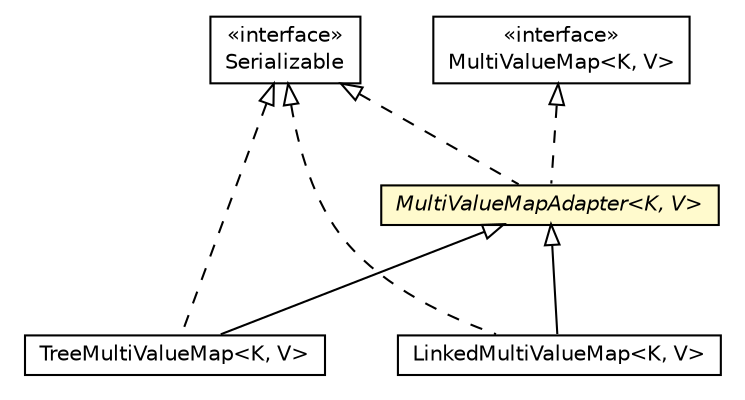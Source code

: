 #!/usr/local/bin/dot
#
# Class diagram 
# Generated by UMLGraph version R5_6-24-gf6e263 (http://www.umlgraph.org/)
#

digraph G {
	edge [fontname="Helvetica",fontsize=10,labelfontname="Helvetica",labelfontsize=10];
	node [fontname="Helvetica",fontsize=10,shape=plaintext];
	nodesep=0.25;
	ranksep=0.5;
	// io.werval.util.LinkedMultiValueMap<K, V>
	c28391 [label=<<table title="io.werval.util.LinkedMultiValueMap" border="0" cellborder="1" cellspacing="0" cellpadding="2" port="p" href="./LinkedMultiValueMap.html">
		<tr><td><table border="0" cellspacing="0" cellpadding="1">
<tr><td align="center" balign="center"> LinkedMultiValueMap&lt;K, V&gt; </td></tr>
		</table></td></tr>
		</table>>, URL="./LinkedMultiValueMap.html", fontname="Helvetica", fontcolor="black", fontsize=10.0];
	// io.werval.util.MultiValueMap<K, V>
	c28397 [label=<<table title="io.werval.util.MultiValueMap" border="0" cellborder="1" cellspacing="0" cellpadding="2" port="p" href="./MultiValueMap.html">
		<tr><td><table border="0" cellspacing="0" cellpadding="1">
<tr><td align="center" balign="center"> &#171;interface&#187; </td></tr>
<tr><td align="center" balign="center"> MultiValueMap&lt;K, V&gt; </td></tr>
		</table></td></tr>
		</table>>, URL="./MultiValueMap.html", fontname="Helvetica", fontcolor="black", fontsize=10.0];
	// io.werval.util.MultiValueMapAdapter<K, V>
	c28398 [label=<<table title="io.werval.util.MultiValueMapAdapter" border="0" cellborder="1" cellspacing="0" cellpadding="2" port="p" bgcolor="lemonChiffon" href="./MultiValueMapAdapter.html">
		<tr><td><table border="0" cellspacing="0" cellpadding="1">
<tr><td align="center" balign="center"><font face="Helvetica-Oblique"> MultiValueMapAdapter&lt;K, V&gt; </font></td></tr>
		</table></td></tr>
		</table>>, URL="./MultiValueMapAdapter.html", fontname="Helvetica", fontcolor="black", fontsize=10.0];
	// io.werval.util.TreeMultiValueMap<K, V>
	c28411 [label=<<table title="io.werval.util.TreeMultiValueMap" border="0" cellborder="1" cellspacing="0" cellpadding="2" port="p" href="./TreeMultiValueMap.html">
		<tr><td><table border="0" cellspacing="0" cellpadding="1">
<tr><td align="center" balign="center"> TreeMultiValueMap&lt;K, V&gt; </td></tr>
		</table></td></tr>
		</table>>, URL="./TreeMultiValueMap.html", fontname="Helvetica", fontcolor="black", fontsize=10.0];
	//io.werval.util.LinkedMultiValueMap<K, V> extends io.werval.util.MultiValueMapAdapter<K, V>
	c28398:p -> c28391:p [dir=back,arrowtail=empty];
	//io.werval.util.LinkedMultiValueMap<K, V> implements java.io.Serializable
	c28449:p -> c28391:p [dir=back,arrowtail=empty,style=dashed];
	//io.werval.util.MultiValueMapAdapter<K, V> implements io.werval.util.MultiValueMap<K, V>
	c28397:p -> c28398:p [dir=back,arrowtail=empty,style=dashed];
	//io.werval.util.MultiValueMapAdapter<K, V> implements java.io.Serializable
	c28449:p -> c28398:p [dir=back,arrowtail=empty,style=dashed];
	//io.werval.util.TreeMultiValueMap<K, V> extends io.werval.util.MultiValueMapAdapter<K, V>
	c28398:p -> c28411:p [dir=back,arrowtail=empty];
	//io.werval.util.TreeMultiValueMap<K, V> implements java.io.Serializable
	c28449:p -> c28411:p [dir=back,arrowtail=empty,style=dashed];
	// java.io.Serializable
	c28449 [label=<<table title="java.io.Serializable" border="0" cellborder="1" cellspacing="0" cellpadding="2" port="p" href="http://docs.oracle.com/javase/8/docs/api/java/io/Serializable.html">
		<tr><td><table border="0" cellspacing="0" cellpadding="1">
<tr><td align="center" balign="center"> &#171;interface&#187; </td></tr>
<tr><td align="center" balign="center"> Serializable </td></tr>
		</table></td></tr>
		</table>>, URL="http://docs.oracle.com/javase/8/docs/api/java/io/Serializable.html", fontname="Helvetica", fontcolor="black", fontsize=10.0];
}

